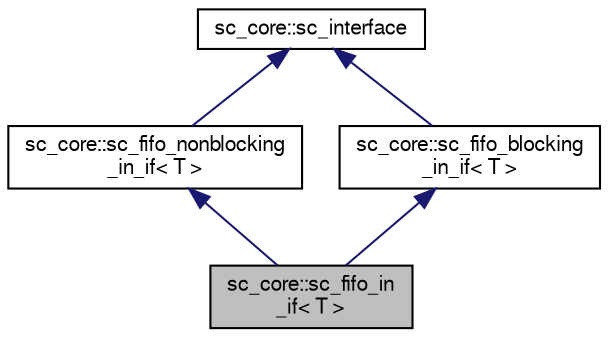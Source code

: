 digraph "sc_core::sc_fifo_in_if&lt; T &gt;"
{
  edge [fontname="FreeSans",fontsize="10",labelfontname="FreeSans",labelfontsize="10"];
  node [fontname="FreeSans",fontsize="10",shape=record];
  Node5 [label="sc_core::sc_fifo_in\l_if\< T \>",height=0.2,width=0.4,color="black", fillcolor="grey75", style="filled", fontcolor="black"];
  Node6 -> Node5 [dir="back",color="midnightblue",fontsize="10",style="solid",fontname="FreeSans"];
  Node6 [label="sc_core::sc_fifo_nonblocking\l_in_if\< T \>",height=0.2,width=0.4,color="black", fillcolor="white", style="filled",URL="$a01156.html"];
  Node7 -> Node6 [dir="back",color="midnightblue",fontsize="10",style="solid",fontname="FreeSans"];
  Node7 [label="sc_core::sc_interface",height=0.2,width=0.4,color="black", fillcolor="white", style="filled",URL="$a01196.html"];
  Node8 -> Node5 [dir="back",color="midnightblue",fontsize="10",style="solid",fontname="FreeSans"];
  Node8 [label="sc_core::sc_fifo_blocking\l_in_if\< T \>",height=0.2,width=0.4,color="black", fillcolor="white", style="filled",URL="$a01160.html"];
  Node7 -> Node8 [dir="back",color="midnightblue",fontsize="10",style="solid",fontname="FreeSans"];
}
